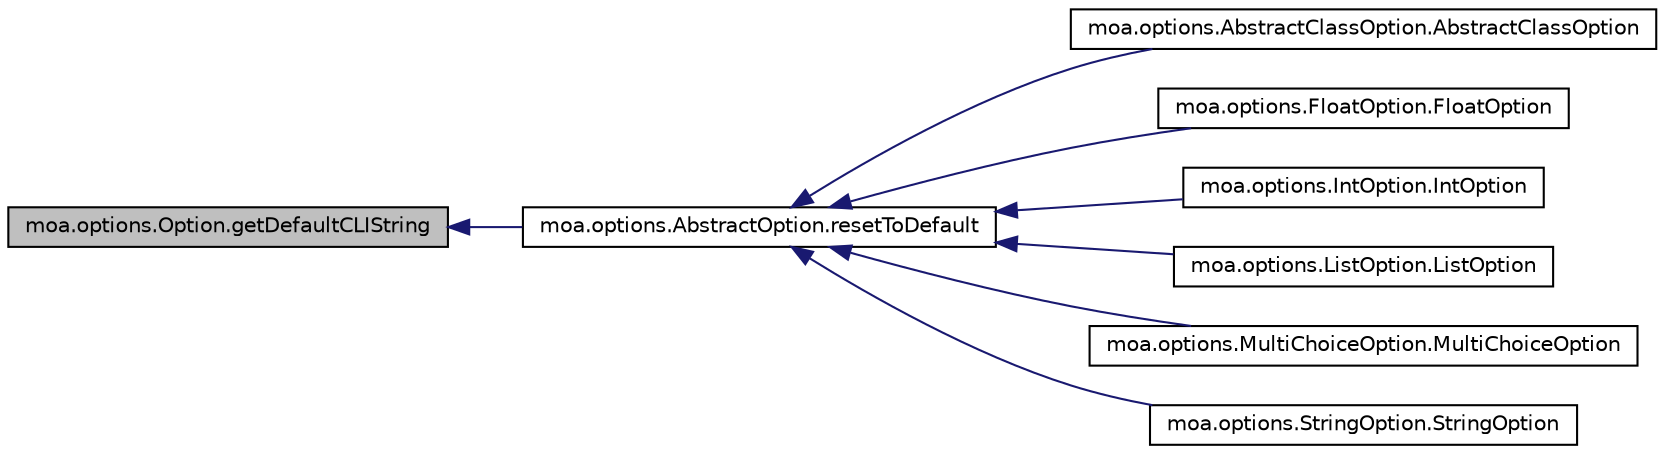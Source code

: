 digraph G
{
  edge [fontname="Helvetica",fontsize="10",labelfontname="Helvetica",labelfontsize="10"];
  node [fontname="Helvetica",fontsize="10",shape=record];
  rankdir=LR;
  Node1 [label="moa.options.Option.getDefaultCLIString",height=0.2,width=0.4,color="black", fillcolor="grey75", style="filled" fontcolor="black"];
  Node1 -> Node2 [dir=back,color="midnightblue",fontsize="10",style="solid",fontname="Helvetica"];
  Node2 [label="moa.options.AbstractOption.resetToDefault",height=0.2,width=0.4,color="black", fillcolor="white", style="filled",URL="$classmoa_1_1options_1_1AbstractOption.html#a8c1589e78757e4b248598611414bc222",tooltip="Resets this option to the default value."];
  Node2 -> Node3 [dir=back,color="midnightblue",fontsize="10",style="solid",fontname="Helvetica"];
  Node3 [label="moa.options.AbstractClassOption.AbstractClassOption",height=0.2,width=0.4,color="black", fillcolor="white", style="filled",URL="$classmoa_1_1options_1_1AbstractClassOption.html#a65372a3a5f289b607dc20c0642948309",tooltip="Creates a new instance of an abstract option given its class name, command line interface..."];
  Node2 -> Node4 [dir=back,color="midnightblue",fontsize="10",style="solid",fontname="Helvetica"];
  Node4 [label="moa.options.FloatOption.FloatOption",height=0.2,width=0.4,color="black", fillcolor="white", style="filled",URL="$classmoa_1_1options_1_1FloatOption.html#a57d14db3ca3e4c403c26d88d846f5b11"];
  Node2 -> Node5 [dir=back,color="midnightblue",fontsize="10",style="solid",fontname="Helvetica"];
  Node5 [label="moa.options.IntOption.IntOption",height=0.2,width=0.4,color="black", fillcolor="white", style="filled",URL="$classmoa_1_1options_1_1IntOption.html#aeeb31e8e2c1b4d3f1a7bb28d1e9b5fac"];
  Node2 -> Node6 [dir=back,color="midnightblue",fontsize="10",style="solid",fontname="Helvetica"];
  Node6 [label="moa.options.ListOption.ListOption",height=0.2,width=0.4,color="black", fillcolor="white", style="filled",URL="$classmoa_1_1options_1_1ListOption.html#aacbd50335602ae3ae27a0ae4144873bc"];
  Node2 -> Node7 [dir=back,color="midnightblue",fontsize="10",style="solid",fontname="Helvetica"];
  Node7 [label="moa.options.MultiChoiceOption.MultiChoiceOption",height=0.2,width=0.4,color="black", fillcolor="white", style="filled",URL="$classmoa_1_1options_1_1MultiChoiceOption.html#a12ae7474c3f755cc498a5ca47ef23fa5"];
  Node2 -> Node8 [dir=back,color="midnightblue",fontsize="10",style="solid",fontname="Helvetica"];
  Node8 [label="moa.options.StringOption.StringOption",height=0.2,width=0.4,color="black", fillcolor="white", style="filled",URL="$classmoa_1_1options_1_1StringOption.html#af3beb7dbf97e800fe72231c5062e8a63"];
}
